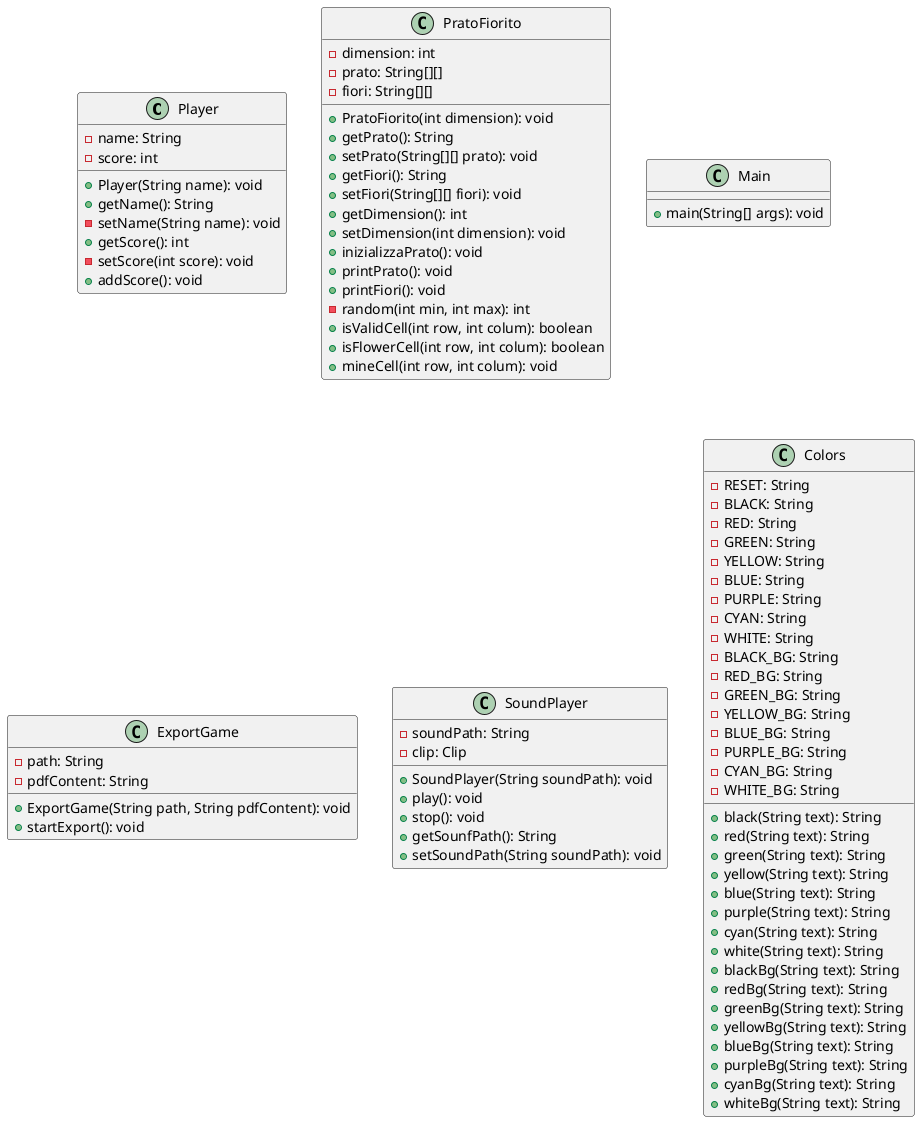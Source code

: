 @startuml
class Player {
  -name: String
  -score: int
  +Player(String name): void
  +getName(): String
  -setName(String name): void
  +getScore(): int
  -setScore(int score): void
  +addScore(): void
}

class PratoFiorito {
  -dimension: int
  -prato: String[][]
  -fiori: String[][]
  +PratoFiorito(int dimension): void
  +getPrato(): String
  +setPrato(String[][] prato): void
  +getFiori(): String
  +setFiori(String[][] fiori): void
  +getDimension(): int
  +setDimension(int dimension): void
  +inizializzaPrato(): void
  +printPrato(): void
  +printFiori(): void
  -random(int min, int max): int
  +isValidCell(int row, int colum): boolean
  +isFlowerCell(int row, int colum): boolean
  +mineCell(int row, int colum): void
}

class Main {
    +main(String[] args): void
}

class ExportGame {
    -path: String
    -pdfContent: String
    +ExportGame(String path, String pdfContent): void
    +startExport(): void
}

class SoundPlayer {
    -soundPath: String
    -clip: Clip
    +SoundPlayer(String soundPath): void
    +play(): void
    +stop(): void
    +getSounfPath(): String
    +setSoundPath(String soundPath): void
}

class Colors {
  -RESET: String
  -BLACK: String
  -RED: String
  -GREEN: String
  -YELLOW: String
  -BLUE: String
  -PURPLE: String
  -CYAN: String
  -WHITE: String
  -BLACK_BG: String
  -RED_BG: String
  -GREEN_BG: String
  -YELLOW_BG: String
  -BLUE_BG: String
  -PURPLE_BG: String
  -CYAN_BG: String
  -WHITE_BG: String
  +black(String text): String
  +red(String text): String
  +green(String text): String
  +yellow(String text): String
  +blue(String text): String
  +purple(String text): String
  +cyan(String text): String
  +white(String text): String
  +blackBg(String text): String
  +redBg(String text): String
  +greenBg(String text): String
  +yellowBg(String text): String
  +blueBg(String text): String
  +purpleBg(String text): String
  +cyanBg(String text): String
  +whiteBg(String text): String
}
@enduml
